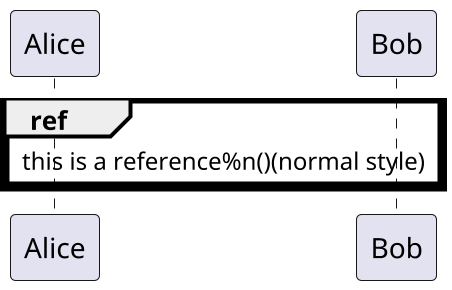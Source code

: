 {
  "sha1": "bmf9insn31u934sufsr1rhbs1x5x6n0",
  "insertion": {
    "when": "2024-05-30T20:48:22.122Z",
    "url": "https://forum.plantuml.net/14457/cropped-reference-on-sequence-diagram",
    "user": "plantuml@gmail.com"
  }
}
@startuml
scale 2
<style>
sequenceDiagram {
  reference {
    LineThickness 5
  }
}
</style>
ref over Alice, Bob : this is a reference%n()(normal style)
@enduml
